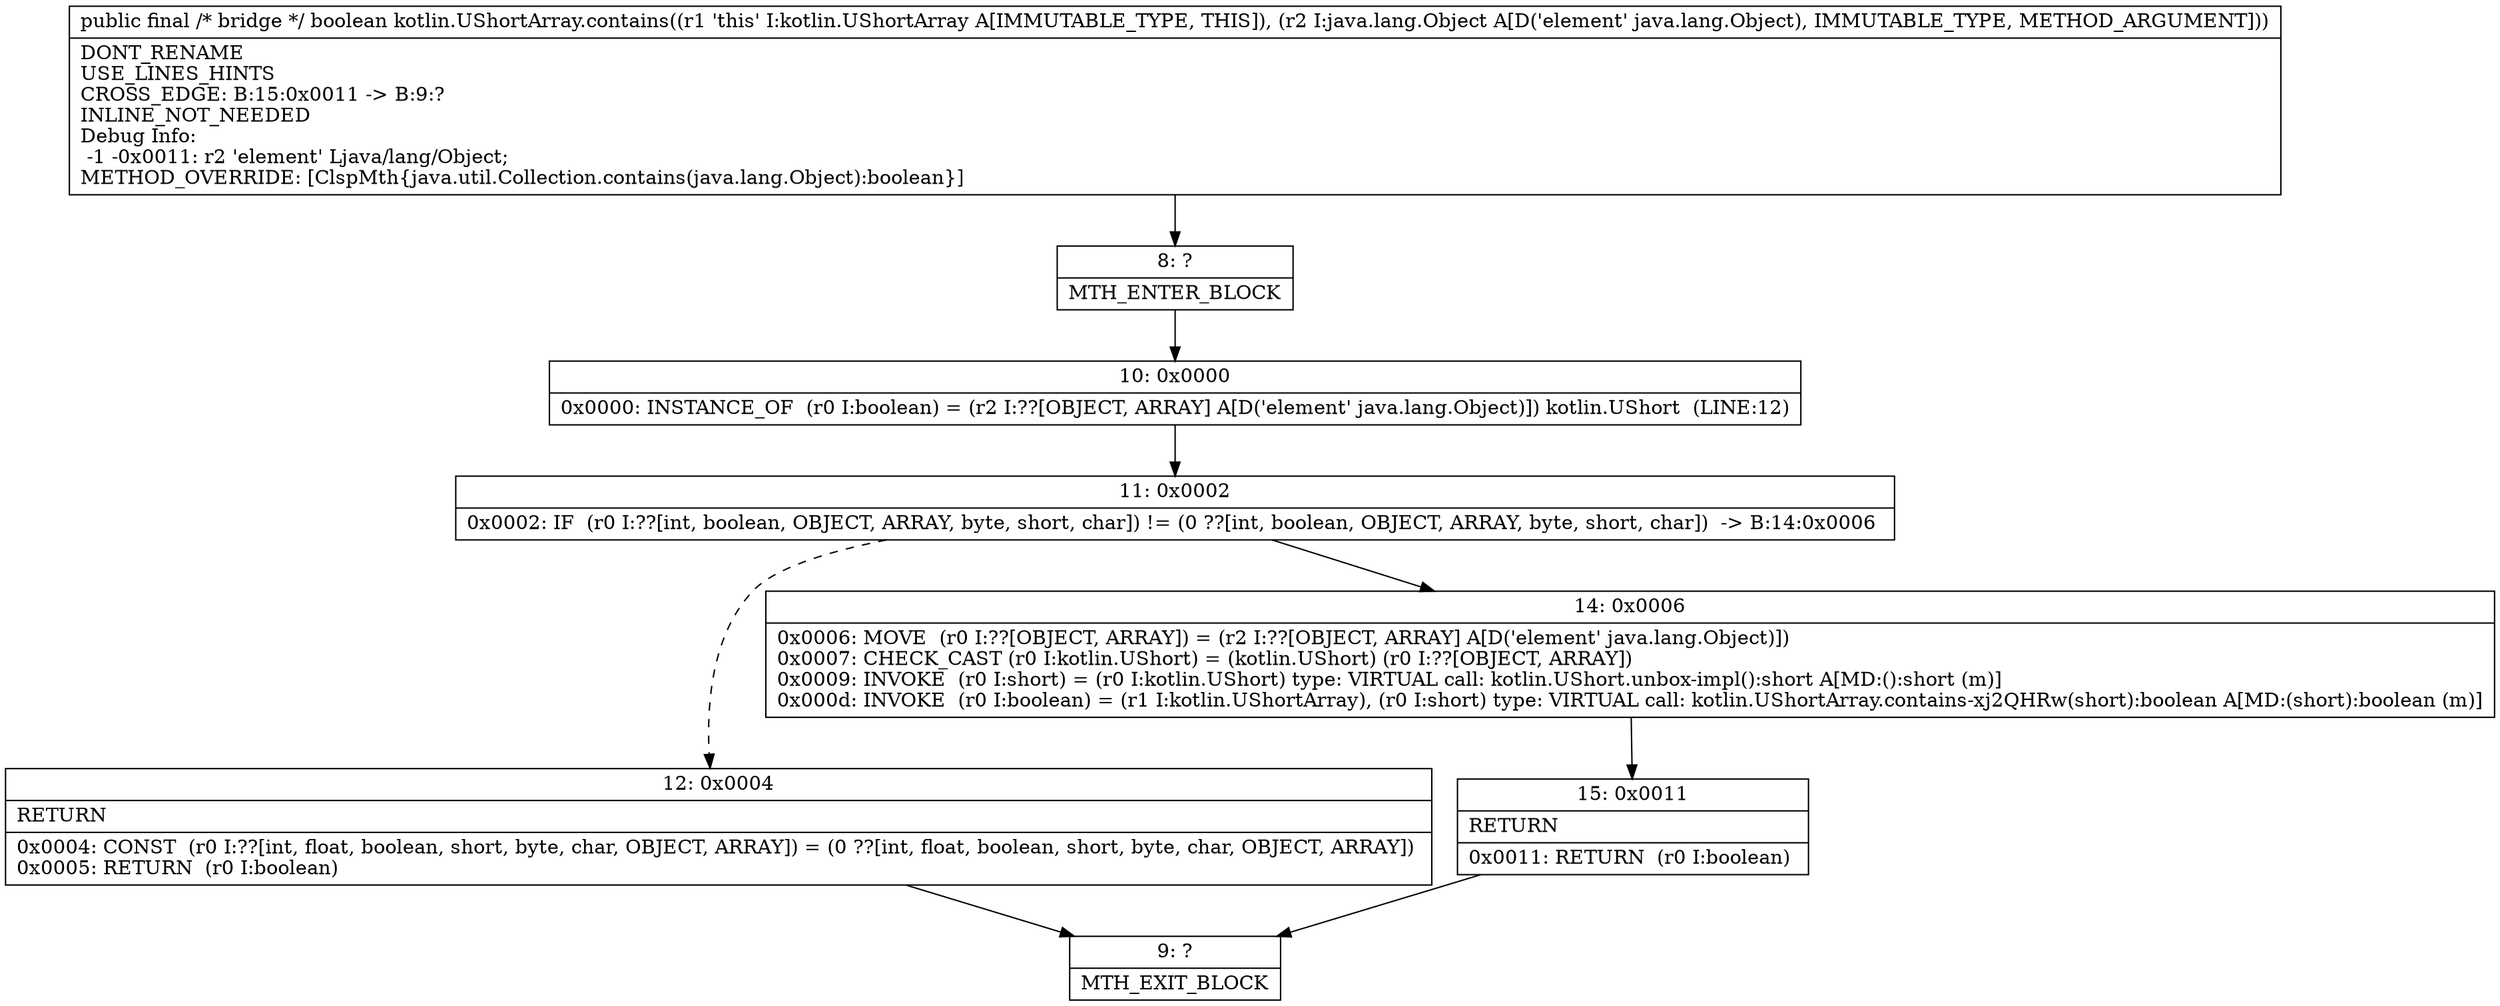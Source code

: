 digraph "CFG forkotlin.UShortArray.contains(Ljava\/lang\/Object;)Z" {
Node_8 [shape=record,label="{8\:\ ?|MTH_ENTER_BLOCK\l}"];
Node_10 [shape=record,label="{10\:\ 0x0000|0x0000: INSTANCE_OF  (r0 I:boolean) = (r2 I:??[OBJECT, ARRAY] A[D('element' java.lang.Object)]) kotlin.UShort  (LINE:12)\l}"];
Node_11 [shape=record,label="{11\:\ 0x0002|0x0002: IF  (r0 I:??[int, boolean, OBJECT, ARRAY, byte, short, char]) != (0 ??[int, boolean, OBJECT, ARRAY, byte, short, char])  \-\> B:14:0x0006 \l}"];
Node_12 [shape=record,label="{12\:\ 0x0004|RETURN\l|0x0004: CONST  (r0 I:??[int, float, boolean, short, byte, char, OBJECT, ARRAY]) = (0 ??[int, float, boolean, short, byte, char, OBJECT, ARRAY]) \l0x0005: RETURN  (r0 I:boolean) \l}"];
Node_9 [shape=record,label="{9\:\ ?|MTH_EXIT_BLOCK\l}"];
Node_14 [shape=record,label="{14\:\ 0x0006|0x0006: MOVE  (r0 I:??[OBJECT, ARRAY]) = (r2 I:??[OBJECT, ARRAY] A[D('element' java.lang.Object)]) \l0x0007: CHECK_CAST (r0 I:kotlin.UShort) = (kotlin.UShort) (r0 I:??[OBJECT, ARRAY]) \l0x0009: INVOKE  (r0 I:short) = (r0 I:kotlin.UShort) type: VIRTUAL call: kotlin.UShort.unbox\-impl():short A[MD:():short (m)]\l0x000d: INVOKE  (r0 I:boolean) = (r1 I:kotlin.UShortArray), (r0 I:short) type: VIRTUAL call: kotlin.UShortArray.contains\-xj2QHRw(short):boolean A[MD:(short):boolean (m)]\l}"];
Node_15 [shape=record,label="{15\:\ 0x0011|RETURN\l|0x0011: RETURN  (r0 I:boolean) \l}"];
MethodNode[shape=record,label="{public final \/* bridge *\/ boolean kotlin.UShortArray.contains((r1 'this' I:kotlin.UShortArray A[IMMUTABLE_TYPE, THIS]), (r2 I:java.lang.Object A[D('element' java.lang.Object), IMMUTABLE_TYPE, METHOD_ARGUMENT]))  | DONT_RENAME\lUSE_LINES_HINTS\lCROSS_EDGE: B:15:0x0011 \-\> B:9:?\lINLINE_NOT_NEEDED\lDebug Info:\l  \-1 \-0x0011: r2 'element' Ljava\/lang\/Object;\lMETHOD_OVERRIDE: [ClspMth\{java.util.Collection.contains(java.lang.Object):boolean\}]\l}"];
MethodNode -> Node_8;Node_8 -> Node_10;
Node_10 -> Node_11;
Node_11 -> Node_12[style=dashed];
Node_11 -> Node_14;
Node_12 -> Node_9;
Node_14 -> Node_15;
Node_15 -> Node_9;
}

